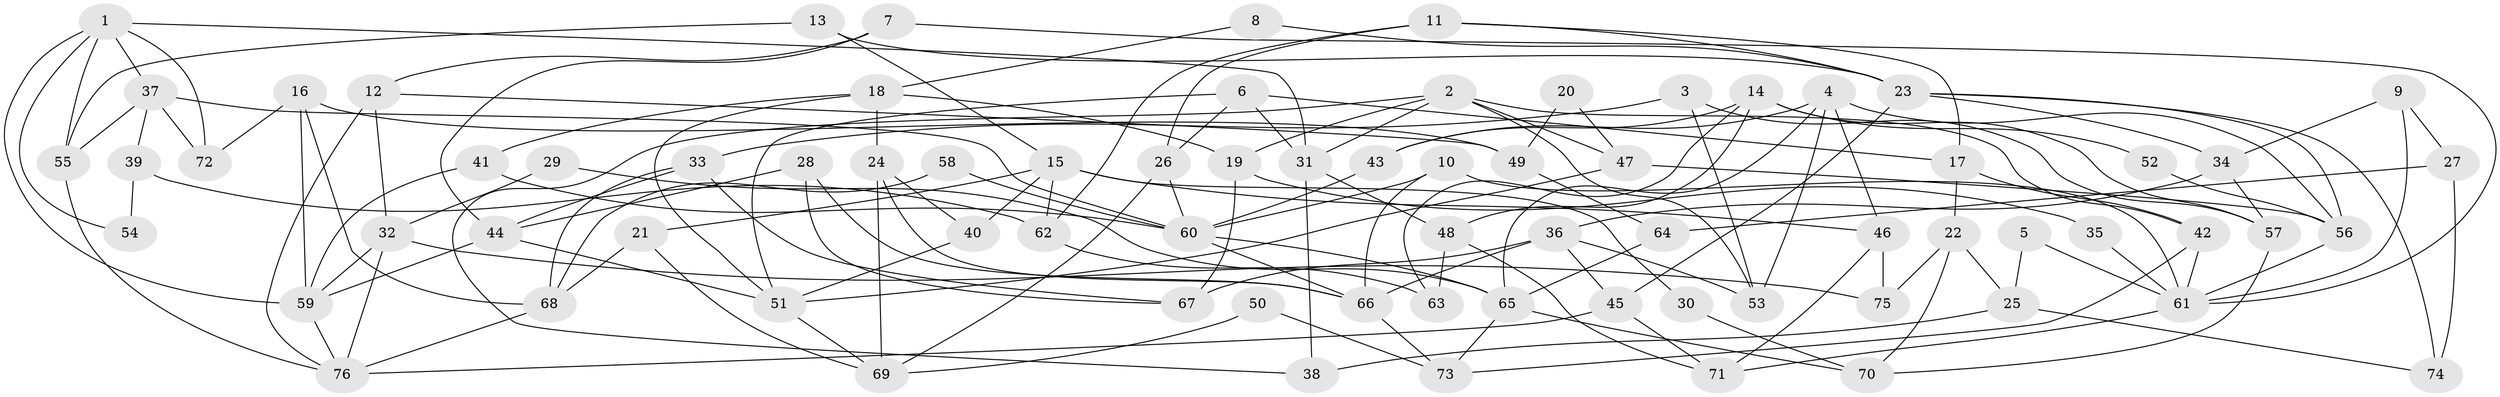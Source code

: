 // coarse degree distribution, {5: 0.1956521739130435, 4: 0.2608695652173913, 2: 0.10869565217391304, 7: 0.08695652173913043, 8: 0.043478260869565216, 6: 0.21739130434782608, 3: 0.06521739130434782, 10: 0.021739130434782608}
// Generated by graph-tools (version 1.1) at 2025/37/03/04/25 23:37:08]
// undirected, 76 vertices, 152 edges
graph export_dot {
  node [color=gray90,style=filled];
  1;
  2;
  3;
  4;
  5;
  6;
  7;
  8;
  9;
  10;
  11;
  12;
  13;
  14;
  15;
  16;
  17;
  18;
  19;
  20;
  21;
  22;
  23;
  24;
  25;
  26;
  27;
  28;
  29;
  30;
  31;
  32;
  33;
  34;
  35;
  36;
  37;
  38;
  39;
  40;
  41;
  42;
  43;
  44;
  45;
  46;
  47;
  48;
  49;
  50;
  51;
  52;
  53;
  54;
  55;
  56;
  57;
  58;
  59;
  60;
  61;
  62;
  63;
  64;
  65;
  66;
  67;
  68;
  69;
  70;
  71;
  72;
  73;
  74;
  75;
  76;
  1 -- 37;
  1 -- 55;
  1 -- 31;
  1 -- 54;
  1 -- 59;
  1 -- 72;
  2 -- 42;
  2 -- 53;
  2 -- 19;
  2 -- 31;
  2 -- 38;
  2 -- 47;
  3 -- 57;
  3 -- 53;
  3 -- 33;
  4 -- 56;
  4 -- 46;
  4 -- 43;
  4 -- 53;
  4 -- 65;
  5 -- 61;
  5 -- 25;
  6 -- 51;
  6 -- 31;
  6 -- 17;
  6 -- 26;
  7 -- 44;
  7 -- 12;
  7 -- 61;
  8 -- 23;
  8 -- 18;
  9 -- 61;
  9 -- 34;
  9 -- 27;
  10 -- 66;
  10 -- 61;
  10 -- 60;
  11 -- 23;
  11 -- 26;
  11 -- 17;
  11 -- 62;
  12 -- 32;
  12 -- 49;
  12 -- 76;
  13 -- 15;
  13 -- 23;
  13 -- 55;
  14 -- 63;
  14 -- 43;
  14 -- 48;
  14 -- 52;
  14 -- 57;
  15 -- 46;
  15 -- 21;
  15 -- 30;
  15 -- 40;
  15 -- 62;
  16 -- 59;
  16 -- 68;
  16 -- 49;
  16 -- 72;
  17 -- 22;
  17 -- 42;
  18 -- 19;
  18 -- 24;
  18 -- 41;
  18 -- 51;
  19 -- 67;
  19 -- 35;
  20 -- 47;
  20 -- 49;
  21 -- 69;
  21 -- 68;
  22 -- 70;
  22 -- 25;
  22 -- 75;
  23 -- 56;
  23 -- 45;
  23 -- 34;
  23 -- 74;
  24 -- 69;
  24 -- 66;
  24 -- 40;
  25 -- 38;
  25 -- 74;
  26 -- 60;
  26 -- 69;
  27 -- 74;
  27 -- 64;
  28 -- 44;
  28 -- 66;
  28 -- 67;
  29 -- 32;
  29 -- 65;
  30 -- 70;
  31 -- 38;
  31 -- 48;
  32 -- 76;
  32 -- 59;
  32 -- 75;
  33 -- 44;
  33 -- 67;
  33 -- 68;
  34 -- 36;
  34 -- 57;
  35 -- 61;
  36 -- 67;
  36 -- 45;
  36 -- 53;
  36 -- 66;
  37 -- 72;
  37 -- 55;
  37 -- 39;
  37 -- 60;
  39 -- 62;
  39 -- 54;
  40 -- 51;
  41 -- 60;
  41 -- 59;
  42 -- 73;
  42 -- 61;
  43 -- 60;
  44 -- 59;
  44 -- 51;
  45 -- 76;
  45 -- 71;
  46 -- 75;
  46 -- 71;
  47 -- 51;
  47 -- 56;
  48 -- 63;
  48 -- 71;
  49 -- 64;
  50 -- 69;
  50 -- 73;
  51 -- 69;
  52 -- 56;
  55 -- 76;
  56 -- 61;
  57 -- 70;
  58 -- 60;
  58 -- 68;
  59 -- 76;
  60 -- 65;
  60 -- 66;
  61 -- 71;
  62 -- 63;
  64 -- 65;
  65 -- 70;
  65 -- 73;
  66 -- 73;
  68 -- 76;
}
